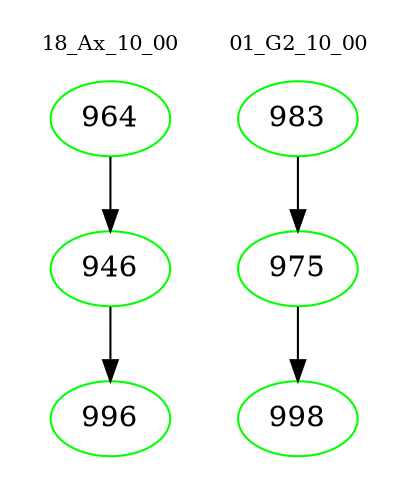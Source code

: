 digraph{
subgraph cluster_0 {
color = white
label = "18_Ax_10_00";
fontsize=10;
T0_964 [label="964", color="green"]
T0_964 -> T0_946 [color="black"]
T0_946 [label="946", color="green"]
T0_946 -> T0_996 [color="black"]
T0_996 [label="996", color="green"]
}
subgraph cluster_1 {
color = white
label = "01_G2_10_00";
fontsize=10;
T1_983 [label="983", color="green"]
T1_983 -> T1_975 [color="black"]
T1_975 [label="975", color="green"]
T1_975 -> T1_998 [color="black"]
T1_998 [label="998", color="green"]
}
}

